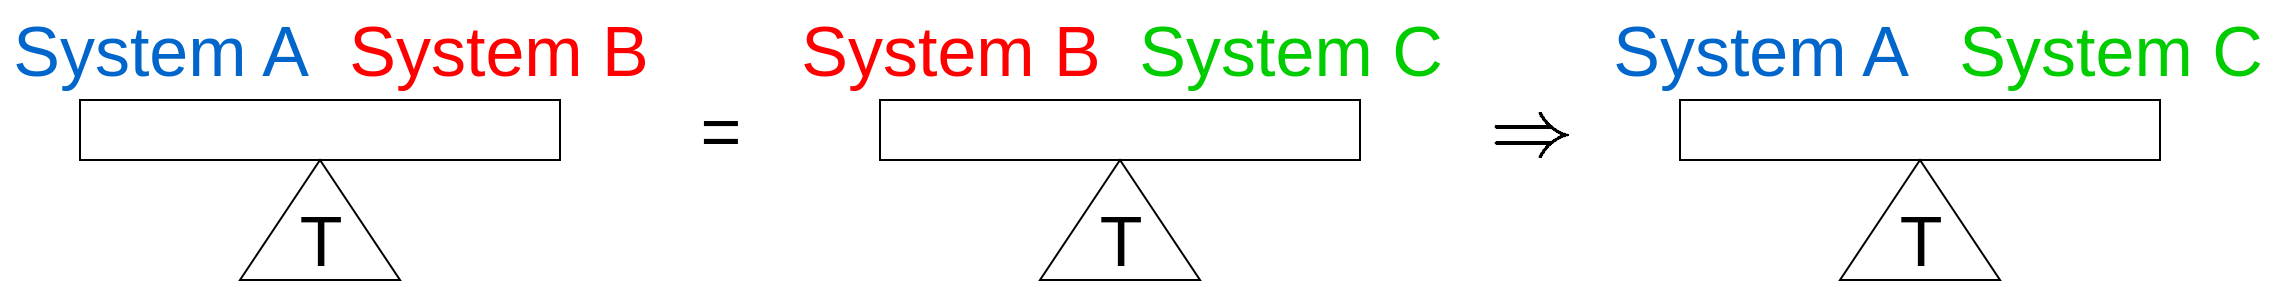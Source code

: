 <mxfile version="17.2.4" type="device"><diagram id="SnV0Xl1SHM0ZXNtk9VjC" name="Seite-1"><mxGraphModel dx="1018" dy="681" grid="1" gridSize="10" guides="1" tooltips="1" connect="1" arrows="1" fold="1" page="1" pageScale="1" pageWidth="827" pageHeight="1169" math="1" shadow="0"><root><mxCell id="0"/><mxCell id="1" parent="0"/><mxCell id="xGl4NCITl_nTCfNBAlu--1" value="" style="rounded=0;whiteSpace=wrap;html=1;" vertex="1" parent="1"><mxGeometry x="120" y="440" width="240" height="30" as="geometry"/></mxCell><mxCell id="xGl4NCITl_nTCfNBAlu--2" value="" style="triangle;whiteSpace=wrap;html=1;rotation=-90;" vertex="1" parent="1"><mxGeometry x="210" y="460" width="60" height="80" as="geometry"/></mxCell><mxCell id="xGl4NCITl_nTCfNBAlu--3" value="&lt;font style=&quot;font-size: 35px;&quot;&gt;T&lt;/font&gt;" style="text;html=1;resizable=0;autosize=1;align=center;verticalAlign=middle;points=[];fillColor=none;strokeColor=none;rounded=0;fontSize=35;" vertex="1" parent="1"><mxGeometry x="220" y="485" width="40" height="50" as="geometry"/></mxCell><mxCell id="xGl4NCITl_nTCfNBAlu--4" value="&lt;font style=&quot;font-size: 35px&quot;&gt;System A&lt;/font&gt;" style="text;html=1;resizable=0;autosize=1;align=center;verticalAlign=middle;points=[];fillColor=none;strokeColor=none;rounded=0;fontSize=35;fontColor=#0066CC;" vertex="1" parent="1"><mxGeometry x="80" y="390" width="160" height="50" as="geometry"/></mxCell><mxCell id="xGl4NCITl_nTCfNBAlu--5" value="&lt;font style=&quot;font-size: 35px&quot;&gt;=&lt;/font&gt;" style="text;html=1;resizable=0;autosize=1;align=center;verticalAlign=middle;points=[];fillColor=none;strokeColor=none;rounded=0;fontSize=35;" vertex="1" parent="1"><mxGeometry x="420" y="430" width="40" height="50" as="geometry"/></mxCell><mxCell id="xGl4NCITl_nTCfNBAlu--6" value="" style="rounded=0;whiteSpace=wrap;html=1;" vertex="1" parent="1"><mxGeometry x="520" y="440" width="240" height="30" as="geometry"/></mxCell><mxCell id="xGl4NCITl_nTCfNBAlu--7" value="" style="triangle;whiteSpace=wrap;html=1;rotation=-90;" vertex="1" parent="1"><mxGeometry x="610" y="460" width="60" height="80" as="geometry"/></mxCell><mxCell id="xGl4NCITl_nTCfNBAlu--8" value="&lt;font style=&quot;font-size: 35px;&quot;&gt;T&lt;/font&gt;" style="text;html=1;resizable=0;autosize=1;align=center;verticalAlign=middle;points=[];fillColor=none;strokeColor=none;rounded=0;fontSize=35;" vertex="1" parent="1"><mxGeometry x="620" y="485" width="40" height="50" as="geometry"/></mxCell><mxCell id="xGl4NCITl_nTCfNBAlu--9" value="&lt;font style=&quot;font-size: 35px&quot;&gt;System A&lt;/font&gt;" style="text;html=1;resizable=0;autosize=1;align=center;verticalAlign=middle;points=[];fillColor=none;strokeColor=none;rounded=0;fontSize=35;fontColor=#0066CC;" vertex="1" parent="1"><mxGeometry x="880" y="390" width="160" height="50" as="geometry"/></mxCell><mxCell id="xGl4NCITl_nTCfNBAlu--10" value="&lt;font style=&quot;font-size: 35px&quot;&gt;$$\Rightarrow$$&lt;/font&gt;" style="text;html=1;resizable=0;autosize=1;align=center;verticalAlign=middle;points=[];fillColor=none;strokeColor=none;rounded=0;fontSize=35;" vertex="1" parent="1"><mxGeometry x="710" y="430" width="270" height="50" as="geometry"/></mxCell><mxCell id="xGl4NCITl_nTCfNBAlu--11" value="" style="rounded=0;whiteSpace=wrap;html=1;" vertex="1" parent="1"><mxGeometry x="920" y="440" width="240" height="30" as="geometry"/></mxCell><mxCell id="xGl4NCITl_nTCfNBAlu--12" value="" style="triangle;whiteSpace=wrap;html=1;rotation=-90;" vertex="1" parent="1"><mxGeometry x="1010" y="460" width="60" height="80" as="geometry"/></mxCell><mxCell id="xGl4NCITl_nTCfNBAlu--13" value="&lt;font style=&quot;font-size: 35px;&quot;&gt;T&lt;/font&gt;" style="text;html=1;resizable=0;autosize=1;align=center;verticalAlign=middle;points=[];fillColor=none;strokeColor=none;rounded=0;fontSize=35;" vertex="1" parent="1"><mxGeometry x="1020" y="485" width="40" height="50" as="geometry"/></mxCell><mxCell id="xGl4NCITl_nTCfNBAlu--14" value="&lt;font style=&quot;font-size: 35px&quot; color=&quot;#ff0000&quot;&gt;System B&lt;/font&gt;" style="text;html=1;resizable=0;autosize=1;align=center;verticalAlign=middle;points=[];fillColor=none;strokeColor=none;rounded=0;fontSize=35;fontColor=#0066CC;" vertex="1" parent="1"><mxGeometry x="243.5" y="390" width="170" height="50" as="geometry"/></mxCell><mxCell id="xGl4NCITl_nTCfNBAlu--15" value="&lt;font style=&quot;font-size: 35px&quot; color=&quot;#ff0000&quot;&gt;System B&lt;/font&gt;" style="text;html=1;resizable=0;autosize=1;align=center;verticalAlign=middle;points=[];fillColor=none;strokeColor=none;rounded=0;fontSize=35;fontColor=#0066CC;" vertex="1" parent="1"><mxGeometry x="470" y="390" width="170" height="50" as="geometry"/></mxCell><mxCell id="xGl4NCITl_nTCfNBAlu--16" value="&lt;font style=&quot;font-size: 35px&quot; color=&quot;#00cc00&quot;&gt;System C&lt;/font&gt;" style="text;html=1;resizable=0;autosize=1;align=center;verticalAlign=middle;points=[];fillColor=none;strokeColor=none;rounded=0;fontSize=35;fontColor=#0066CC;" vertex="1" parent="1"><mxGeometry x="640" y="390" width="170" height="50" as="geometry"/></mxCell><mxCell id="xGl4NCITl_nTCfNBAlu--17" value="&lt;font style=&quot;font-size: 35px&quot; color=&quot;#00cc00&quot;&gt;System C&lt;/font&gt;" style="text;html=1;resizable=0;autosize=1;align=center;verticalAlign=middle;points=[];fillColor=none;strokeColor=none;rounded=0;fontSize=35;fontColor=#0066CC;" vertex="1" parent="1"><mxGeometry x="1050" y="390" width="170" height="50" as="geometry"/></mxCell></root></mxGraphModel></diagram></mxfile>